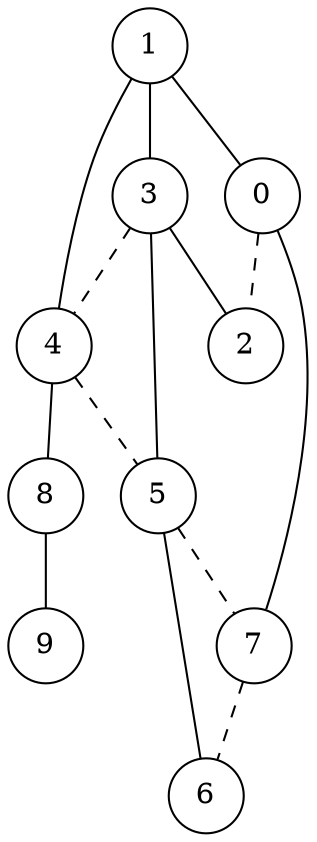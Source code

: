 graph G {
  node [shape=circle];
 1 
 1 -- 3 
 1 -- 4 
 1 -- 0 
 3 -- 4 [style=dashed]; 
 3 
 3 -- 2 
 3 -- 5 
 4 -- 5 [style=dashed]; 
 4 
 4 -- 8 
 0 -- 2 [style=dashed]; 
 0 
 0 -- 7 
 2 
 5 -- 7 [style=dashed]; 
 5 
 5 -- 6 
 8 
 8 -- 9 
 7 -- 6 [style=dashed]; 
 7 
 6 
 9 
}
